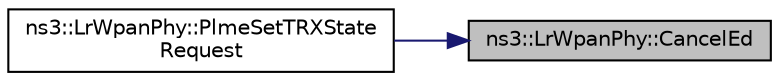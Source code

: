 digraph "ns3::LrWpanPhy::CancelEd"
{
 // LATEX_PDF_SIZE
  edge [fontname="Helvetica",fontsize="10",labelfontname="Helvetica",labelfontsize="10"];
  node [fontname="Helvetica",fontsize="10",shape=record];
  rankdir="RL";
  Node1 [label="ns3::LrWpanPhy::CancelEd",height=0.2,width=0.4,color="black", fillcolor="grey75", style="filled", fontcolor="black",tooltip="Cancel an ongoing ED procedure."];
  Node1 -> Node2 [dir="back",color="midnightblue",fontsize="10",style="solid",fontname="Helvetica"];
  Node2 [label="ns3::LrWpanPhy::PlmeSetTRXState\lRequest",height=0.2,width=0.4,color="black", fillcolor="white", style="filled",URL="$classns3_1_1_lr_wpan_phy.html#a250bd133e6781745e652c8f3a3c7badc",tooltip="IEEE 802.15.4-2006 section 6.2.2.7 PLME-SET-TRX-STATE.request Set PHY state."];
}
